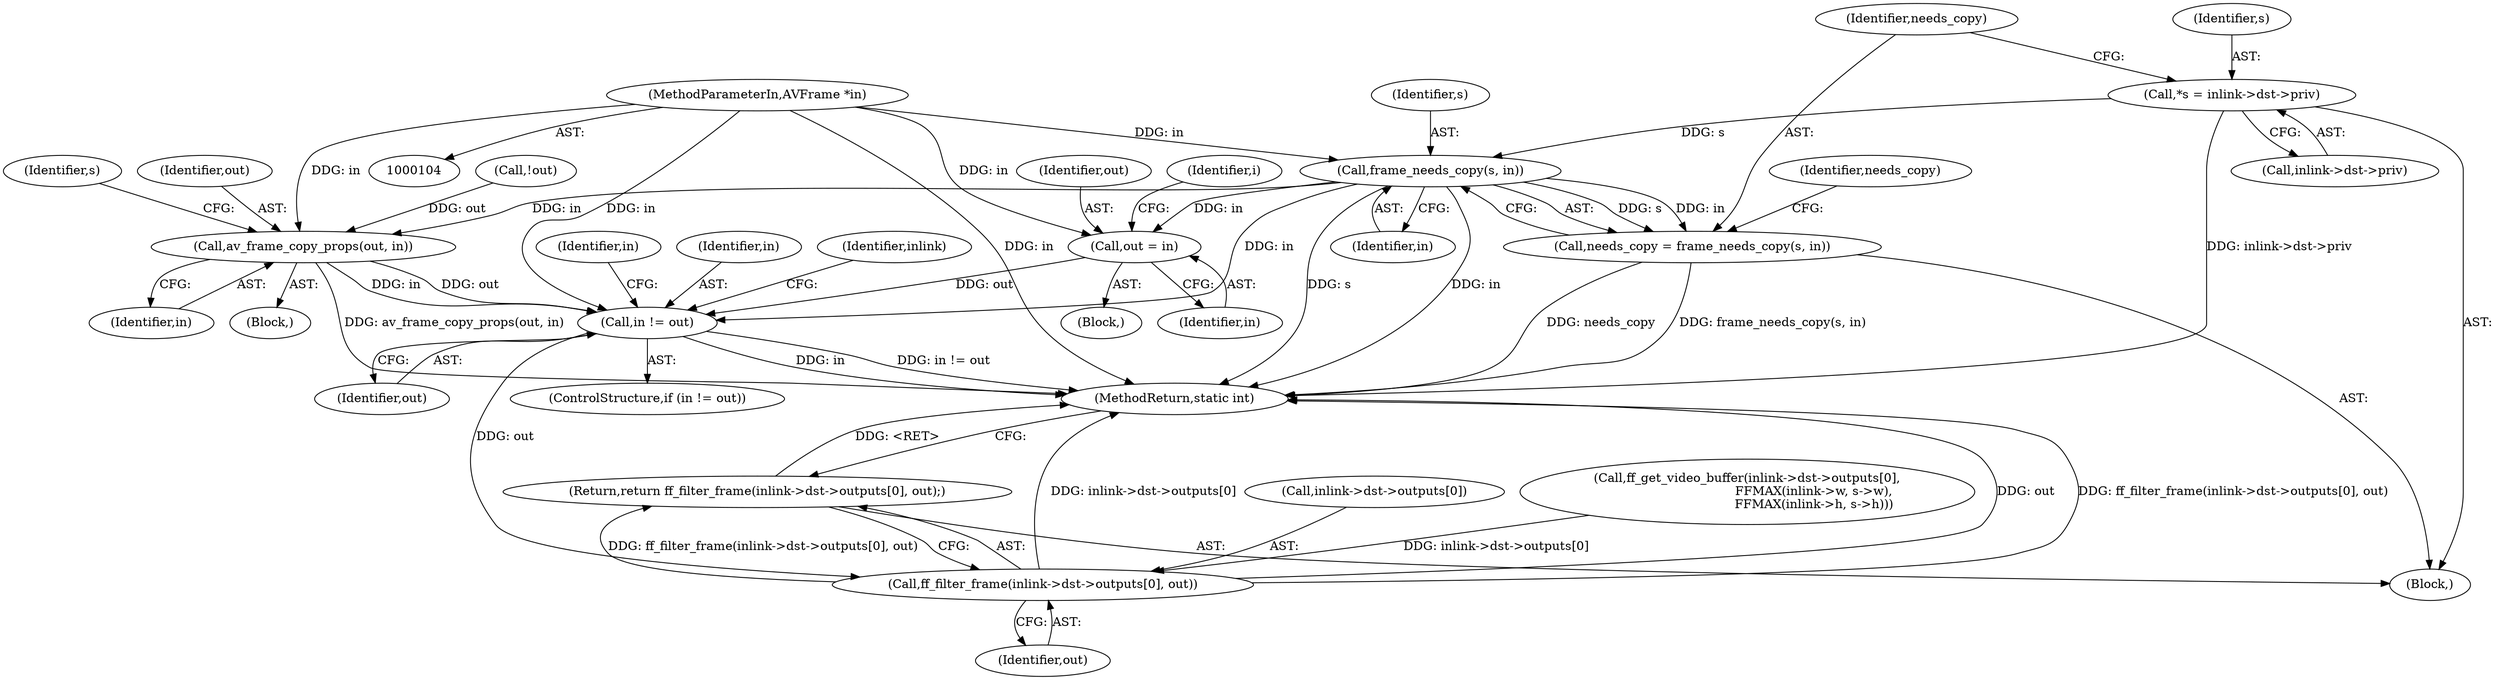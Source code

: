 digraph "0_FFmpeg_e43a0a232dbf6d3c161823c2e07c52e76227a1bc_7@API" {
"1000120" [label="(Call,frame_needs_copy(s, in))"];
"1000109" [label="(Call,*s = inlink->dst->priv)"];
"1000106" [label="(MethodParameterIn,AVFrame *in)"];
"1000118" [label="(Call,needs_copy = frame_needs_copy(s, in))"];
"1000166" [label="(Call,av_frame_copy_props(out, in))"];
"1000439" [label="(Call,in != out)"];
"1000446" [label="(Call,ff_filter_frame(inlink->dst->outputs[0], out))"];
"1000445" [label="(Return,return ff_filter_frame(inlink->dst->outputs[0], out);)"];
"1000172" [label="(Call,out = in)"];
"1000438" [label="(ControlStructure,if (in != out))"];
"1000125" [label="(Block,)"];
"1000439" [label="(Call,in != out)"];
"1000170" [label="(Block,)"];
"1000444" [label="(Identifier,in)"];
"1000446" [label="(Call,ff_filter_frame(inlink->dst->outputs[0], out))"];
"1000173" [label="(Identifier,out)"];
"1000157" [label="(Call,!out)"];
"1000177" [label="(Identifier,i)"];
"1000122" [label="(Identifier,in)"];
"1000250" [label="(Identifier,s)"];
"1000106" [label="(MethodParameterIn,AVFrame *in)"];
"1000441" [label="(Identifier,out)"];
"1000454" [label="(Identifier,out)"];
"1000440" [label="(Identifier,in)"];
"1000167" [label="(Identifier,out)"];
"1000109" [label="(Call,*s = inlink->dst->priv)"];
"1000110" [label="(Identifier,s)"];
"1000119" [label="(Identifier,needs_copy)"];
"1000124" [label="(Identifier,needs_copy)"];
"1000107" [label="(Block,)"];
"1000120" [label="(Call,frame_needs_copy(s, in))"];
"1000445" [label="(Return,return ff_filter_frame(inlink->dst->outputs[0], out);)"];
"1000447" [label="(Call,inlink->dst->outputs[0])"];
"1000455" [label="(MethodReturn,static int)"];
"1000134" [label="(Call,ff_get_video_buffer(inlink->dst->outputs[0],\n                                  FFMAX(inlink->w, s->w),\n                                  FFMAX(inlink->h, s->h)))"];
"1000121" [label="(Identifier,s)"];
"1000450" [label="(Identifier,inlink)"];
"1000168" [label="(Identifier,in)"];
"1000111" [label="(Call,inlink->dst->priv)"];
"1000166" [label="(Call,av_frame_copy_props(out, in))"];
"1000172" [label="(Call,out = in)"];
"1000118" [label="(Call,needs_copy = frame_needs_copy(s, in))"];
"1000174" [label="(Identifier,in)"];
"1000120" -> "1000118"  [label="AST: "];
"1000120" -> "1000122"  [label="CFG: "];
"1000121" -> "1000120"  [label="AST: "];
"1000122" -> "1000120"  [label="AST: "];
"1000118" -> "1000120"  [label="CFG: "];
"1000120" -> "1000455"  [label="DDG: s"];
"1000120" -> "1000455"  [label="DDG: in"];
"1000120" -> "1000118"  [label="DDG: s"];
"1000120" -> "1000118"  [label="DDG: in"];
"1000109" -> "1000120"  [label="DDG: s"];
"1000106" -> "1000120"  [label="DDG: in"];
"1000120" -> "1000166"  [label="DDG: in"];
"1000120" -> "1000172"  [label="DDG: in"];
"1000120" -> "1000439"  [label="DDG: in"];
"1000109" -> "1000107"  [label="AST: "];
"1000109" -> "1000111"  [label="CFG: "];
"1000110" -> "1000109"  [label="AST: "];
"1000111" -> "1000109"  [label="AST: "];
"1000119" -> "1000109"  [label="CFG: "];
"1000109" -> "1000455"  [label="DDG: inlink->dst->priv"];
"1000106" -> "1000104"  [label="AST: "];
"1000106" -> "1000455"  [label="DDG: in"];
"1000106" -> "1000166"  [label="DDG: in"];
"1000106" -> "1000172"  [label="DDG: in"];
"1000106" -> "1000439"  [label="DDG: in"];
"1000118" -> "1000107"  [label="AST: "];
"1000119" -> "1000118"  [label="AST: "];
"1000124" -> "1000118"  [label="CFG: "];
"1000118" -> "1000455"  [label="DDG: frame_needs_copy(s, in)"];
"1000118" -> "1000455"  [label="DDG: needs_copy"];
"1000166" -> "1000125"  [label="AST: "];
"1000166" -> "1000168"  [label="CFG: "];
"1000167" -> "1000166"  [label="AST: "];
"1000168" -> "1000166"  [label="AST: "];
"1000250" -> "1000166"  [label="CFG: "];
"1000166" -> "1000455"  [label="DDG: av_frame_copy_props(out, in)"];
"1000157" -> "1000166"  [label="DDG: out"];
"1000166" -> "1000439"  [label="DDG: in"];
"1000166" -> "1000439"  [label="DDG: out"];
"1000439" -> "1000438"  [label="AST: "];
"1000439" -> "1000441"  [label="CFG: "];
"1000440" -> "1000439"  [label="AST: "];
"1000441" -> "1000439"  [label="AST: "];
"1000444" -> "1000439"  [label="CFG: "];
"1000450" -> "1000439"  [label="CFG: "];
"1000439" -> "1000455"  [label="DDG: in"];
"1000439" -> "1000455"  [label="DDG: in != out"];
"1000172" -> "1000439"  [label="DDG: out"];
"1000439" -> "1000446"  [label="DDG: out"];
"1000446" -> "1000445"  [label="AST: "];
"1000446" -> "1000454"  [label="CFG: "];
"1000447" -> "1000446"  [label="AST: "];
"1000454" -> "1000446"  [label="AST: "];
"1000445" -> "1000446"  [label="CFG: "];
"1000446" -> "1000455"  [label="DDG: ff_filter_frame(inlink->dst->outputs[0], out)"];
"1000446" -> "1000455"  [label="DDG: inlink->dst->outputs[0]"];
"1000446" -> "1000455"  [label="DDG: out"];
"1000446" -> "1000445"  [label="DDG: ff_filter_frame(inlink->dst->outputs[0], out)"];
"1000134" -> "1000446"  [label="DDG: inlink->dst->outputs[0]"];
"1000445" -> "1000107"  [label="AST: "];
"1000455" -> "1000445"  [label="CFG: "];
"1000445" -> "1000455"  [label="DDG: <RET>"];
"1000172" -> "1000170"  [label="AST: "];
"1000172" -> "1000174"  [label="CFG: "];
"1000173" -> "1000172"  [label="AST: "];
"1000174" -> "1000172"  [label="AST: "];
"1000177" -> "1000172"  [label="CFG: "];
}

